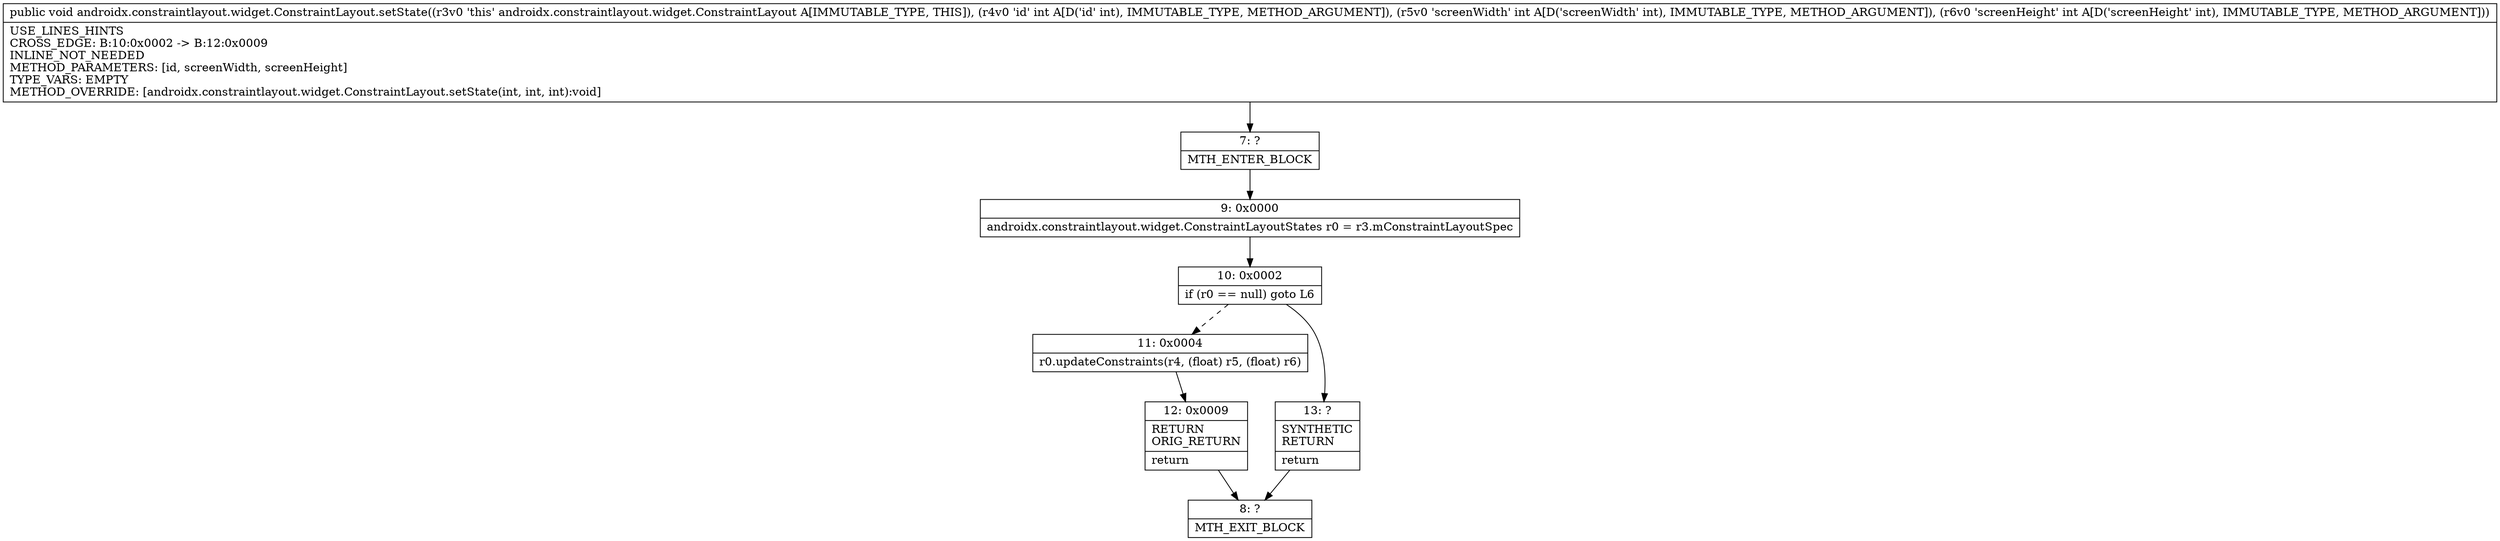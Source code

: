 digraph "CFG forandroidx.constraintlayout.widget.ConstraintLayout.setState(III)V" {
Node_7 [shape=record,label="{7\:\ ?|MTH_ENTER_BLOCK\l}"];
Node_9 [shape=record,label="{9\:\ 0x0000|androidx.constraintlayout.widget.ConstraintLayoutStates r0 = r3.mConstraintLayoutSpec\l}"];
Node_10 [shape=record,label="{10\:\ 0x0002|if (r0 == null) goto L6\l}"];
Node_11 [shape=record,label="{11\:\ 0x0004|r0.updateConstraints(r4, (float) r5, (float) r6)\l}"];
Node_12 [shape=record,label="{12\:\ 0x0009|RETURN\lORIG_RETURN\l|return\l}"];
Node_8 [shape=record,label="{8\:\ ?|MTH_EXIT_BLOCK\l}"];
Node_13 [shape=record,label="{13\:\ ?|SYNTHETIC\lRETURN\l|return\l}"];
MethodNode[shape=record,label="{public void androidx.constraintlayout.widget.ConstraintLayout.setState((r3v0 'this' androidx.constraintlayout.widget.ConstraintLayout A[IMMUTABLE_TYPE, THIS]), (r4v0 'id' int A[D('id' int), IMMUTABLE_TYPE, METHOD_ARGUMENT]), (r5v0 'screenWidth' int A[D('screenWidth' int), IMMUTABLE_TYPE, METHOD_ARGUMENT]), (r6v0 'screenHeight' int A[D('screenHeight' int), IMMUTABLE_TYPE, METHOD_ARGUMENT]))  | USE_LINES_HINTS\lCROSS_EDGE: B:10:0x0002 \-\> B:12:0x0009\lINLINE_NOT_NEEDED\lMETHOD_PARAMETERS: [id, screenWidth, screenHeight]\lTYPE_VARS: EMPTY\lMETHOD_OVERRIDE: [androidx.constraintlayout.widget.ConstraintLayout.setState(int, int, int):void]\l}"];
MethodNode -> Node_7;Node_7 -> Node_9;
Node_9 -> Node_10;
Node_10 -> Node_11[style=dashed];
Node_10 -> Node_13;
Node_11 -> Node_12;
Node_12 -> Node_8;
Node_13 -> Node_8;
}

